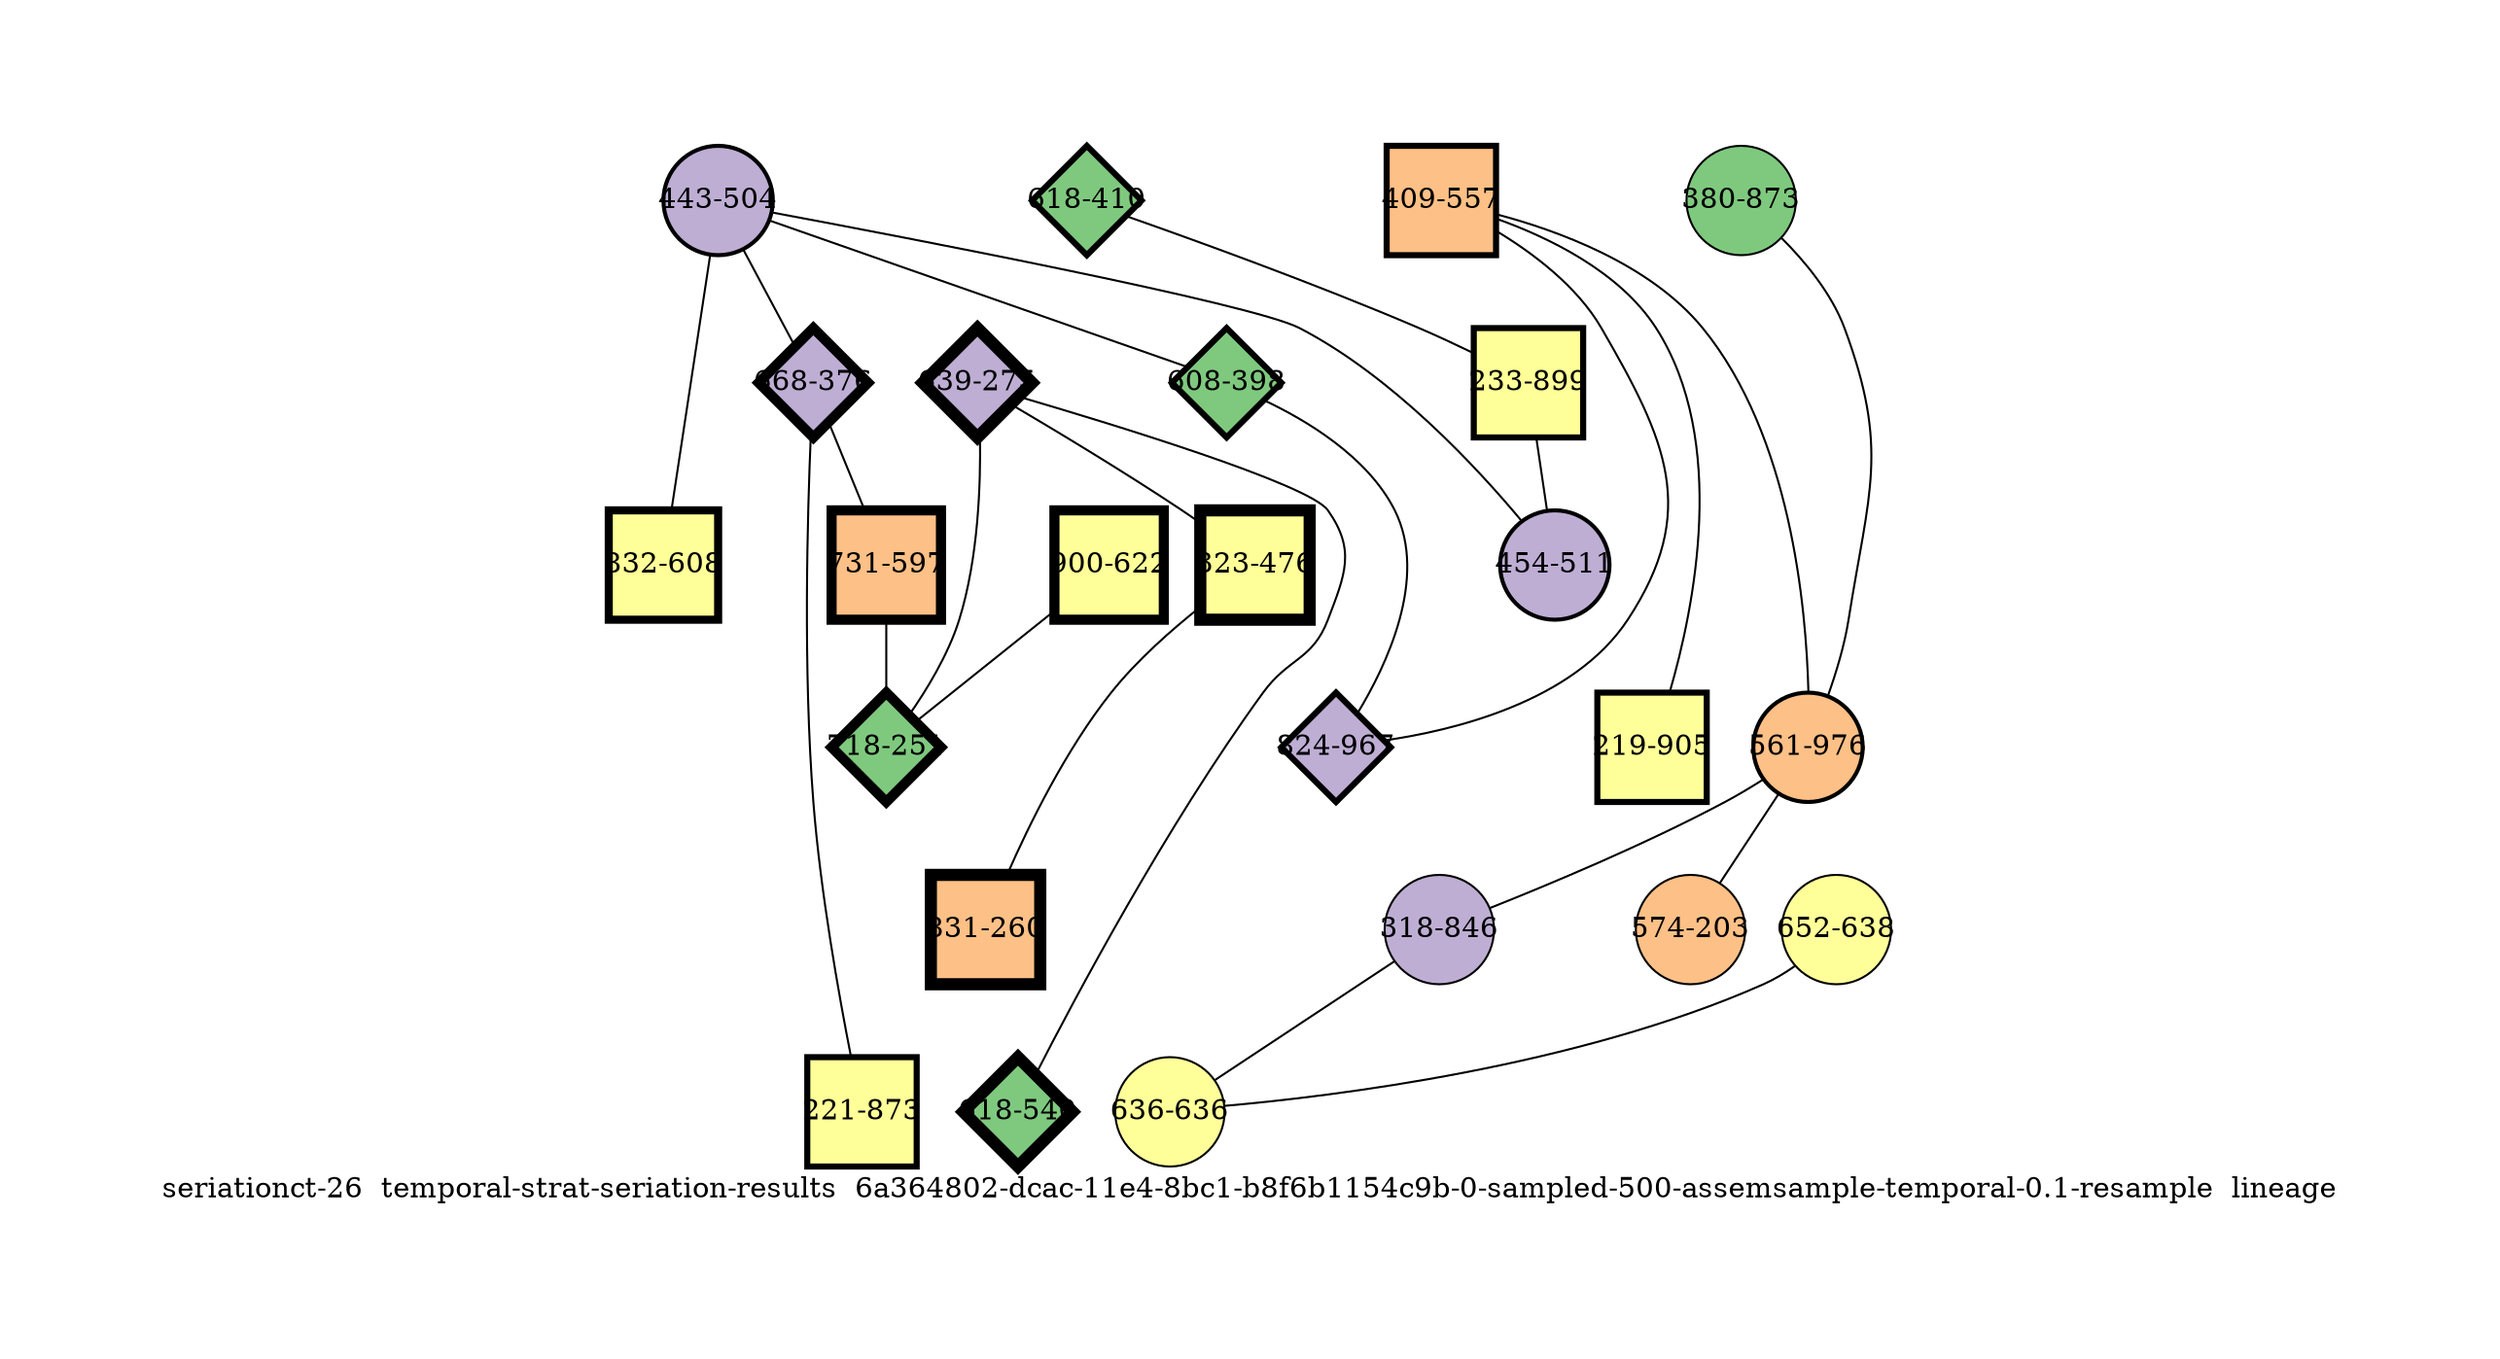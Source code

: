 strict graph "seriationct-26  temporal-strat-seriation-results  6a364802-dcac-11e4-8bc1-b8f6b1154c9b-0-sampled-500-assemsample-temporal-0.1-resample  lineage" {
labelloc=b;
ratio=auto;
pad="1.0";
label="seriationct-26  temporal-strat-seriation-results  6a364802-dcac-11e4-8bc1-b8f6b1154c9b-0-sampled-500-assemsample-temporal-0.1-resample  lineage";
node [width="0.75", style=filled, fixedsize=true, height="0.75", shape=circle, label=""];
0 [xCoordinate="504.0", appears_in_slice=2, yCoordinate="443.0", colorscheme=accent6, lineage_id=0, short_label="443-504", label="443-504", shape=circle, cluster_id=1, fillcolor=2, size="500.0", id=0, penwidth="2.0"];
1 [xCoordinate="410.0", appears_in_slice=3, yCoordinate="618.0", colorscheme=accent6, lineage_id=2, short_label="618-410", label="618-410", shape=diamond, cluster_id=0, fillcolor=1, size="500.0", id=1, penwidth="3.0"];
2 [xCoordinate="376.0", appears_in_slice=5, yCoordinate="668.0", colorscheme=accent6, lineage_id=2, short_label="668-376", label="668-376", shape=diamond, cluster_id=1, fillcolor=2, size="500.0", id=2, penwidth="5.0"];
3 [xCoordinate="557.0", appears_in_slice=3, yCoordinate="409.0", colorscheme=accent6, lineage_id=1, short_label="409-557", label="409-557", shape=square, cluster_id=2, fillcolor=3, size="500.0", id=6, penwidth="3.0"];
4 [xCoordinate="873.0", appears_in_slice=1, yCoordinate="380.0", colorscheme=accent6, lineage_id=0, short_label="380-873", label="380-873", shape=circle, cluster_id=0, fillcolor=1, size="500.0", id=4, penwidth="1.0"];
5 [xCoordinate="398.0", appears_in_slice=3, yCoordinate="608.0", colorscheme=accent6, lineage_id=2, short_label="608-398", label="608-398", shape=diamond, cluster_id=0, fillcolor=1, size="500.0", id=5, penwidth="3.0"];
6 [xCoordinate="597.0", appears_in_slice=5, yCoordinate="731.0", colorscheme=accent6, lineage_id=1, short_label="731-597", label="731-597", shape=square, cluster_id=2, fillcolor=3, size="500.0", id=7, penwidth="5.0"];
7 [xCoordinate="275.0", appears_in_slice=6, yCoordinate="639.0", colorscheme=accent6, lineage_id=2, short_label="639-275", label="639-275", shape=diamond, cluster_id=1, fillcolor=2, size="500.0", id=8, penwidth="6.0"];
8 [xCoordinate="638.0", appears_in_slice=1, yCoordinate="652.0", colorscheme=accent6, lineage_id=0, short_label="652-638", label="652-638", shape=circle, cluster_id=3, fillcolor=4, size="500.0", id=9, penwidth="1.0"];
9 [xCoordinate="476.0", appears_in_slice=6, yCoordinate="323.0", colorscheme=accent6, lineage_id=1, short_label="323-476", label="323-476", shape=square, cluster_id=3, fillcolor=4, size="500.0", id=10, penwidth="6.0"];
10 [xCoordinate="976.0", appears_in_slice=2, yCoordinate="561.0", colorscheme=accent6, lineage_id=0, short_label="561-976", label="561-976", shape=circle, cluster_id=2, fillcolor=3, size="500.0", id=3, penwidth="2.0"];
11 [xCoordinate="873.0", appears_in_slice=3, yCoordinate="221.0", colorscheme=accent6, lineage_id=1, short_label="221-873", label="221-873", shape=square, cluster_id=3, fillcolor=4, size="500.0", id=12, penwidth="3.0"];
12 [xCoordinate="905.0", appears_in_slice=3, yCoordinate="219.0", colorscheme=accent6, lineage_id=1, short_label="219-905", label="219-905", shape=square, cluster_id=3, fillcolor=4, size="500.0", id=13, penwidth="3.0"];
13 [xCoordinate="846.0", appears_in_slice=1, yCoordinate="318.0", colorscheme=accent6, lineage_id=0, short_label="318-846", label="318-846", shape=circle, cluster_id=1, fillcolor=2, size="500.0", id=14, penwidth="1.0"];
14 [xCoordinate="636.0", appears_in_slice=1, yCoordinate="636.0", colorscheme=accent6, lineage_id=0, short_label="636-636", label="636-636", shape=circle, cluster_id=3, fillcolor=4, size="500.0", id=15, penwidth="1.0"];
15 [xCoordinate="967.0", appears_in_slice=3, yCoordinate="824.0", colorscheme=accent6, lineage_id=2, short_label="824-967", label="824-967", shape=diamond, cluster_id=1, fillcolor=2, size="500.0", id=16, penwidth="3.0"];
16 [xCoordinate="260.0", appears_in_slice=6, yCoordinate="831.0", colorscheme=accent6, lineage_id=1, short_label="831-260", label="831-260", shape=square, cluster_id=2, fillcolor=3, size="500.0", id=23, penwidth="6.0"];
17 [xCoordinate="899.0", appears_in_slice=3, yCoordinate="233.0", colorscheme=accent6, lineage_id=1, short_label="233-899", label="233-899", shape=square, cluster_id=3, fillcolor=4, size="500.0", id=17, penwidth="3.0"];
18 [xCoordinate="608.0", appears_in_slice=4, yCoordinate="832.0", colorscheme=accent6, lineage_id=1, short_label="832-608", label="832-608", shape=square, cluster_id=3, fillcolor=4, size="500.0", id=20, penwidth="4.0"];
19 [xCoordinate="511.0", appears_in_slice=2, yCoordinate="454.0", colorscheme=accent6, lineage_id=0, short_label="454-511", label="454-511", shape=circle, cluster_id=1, fillcolor=2, size="500.0", id=19, penwidth="2.0"];
20 [xCoordinate="203.0", appears_in_slice=1, yCoordinate="574.0", colorscheme=accent6, lineage_id=0, short_label="574-203", label="574-203", shape=circle, cluster_id=2, fillcolor=3, size="500.0", id=18, penwidth="1.0"];
21 [xCoordinate="622.0", appears_in_slice=5, yCoordinate="900.0", colorscheme=accent6, lineage_id=1, short_label="900-622", label="900-622", shape=square, cluster_id=3, fillcolor=4, size="500.0", id=21, penwidth="5.0"];
22 [xCoordinate="540.0", appears_in_slice=6, yCoordinate="618.0", colorscheme=accent6, lineage_id=2, short_label="618-540", label="618-540", shape=diamond, cluster_id=0, fillcolor=1, size="500.0", id=22, penwidth="6.0"];
23 [xCoordinate="251.0", appears_in_slice=5, yCoordinate="718.0", colorscheme=accent6, lineage_id=2, short_label="718-251", label="718-251", shape=diamond, cluster_id=0, fillcolor=1, size="500.0", id=11, penwidth="5.0"];
0 -- 18  [inverseweight="2.13788470822", weight="0.46775207108"];
0 -- 2  [inverseweight="1.82786341112", weight="0.547086830403"];
0 -- 19  [inverseweight="12.5550490238", weight="0.079649231007"];
0 -- 5  [inverseweight="1.93780983212", weight="0.516046509532"];
1 -- 17  [inverseweight="63.5000635001", weight="0.015748015748"];
2 -- 11  [inverseweight="2.24992519123", weight="0.444459221977"];
2 -- 6  [inverseweight="1.5127087058", weight="0.661065806104"];
3 -- 10  [inverseweight="3.37360719859", weight="0.296418622897"];
3 -- 12  [inverseweight="12.2132992187", weight="0.0818779579618"];
3 -- 15  [inverseweight="2.36719711502", weight="0.422440528359"];
4 -- 10  [inverseweight="1.40184222182", weight="0.713347040367"];
5 -- 15  [inverseweight="24.1684122261", weight="0.0413763217312"];
6 -- 23  [inverseweight="25.189636093", weight="0.0396988664826"];
7 -- 9  [inverseweight="46.0287308949", weight="0.0217255609824"];
7 -- 22  [inverseweight="4.43085544504", weight="0.225690052949"];
7 -- 23  [inverseweight="2.60791881512", weight="0.383447519225"];
8 -- 14  [inverseweight="16.1542667438", weight="0.0619031501622"];
9 -- 16  [inverseweight="4.36120226658", weight="0.229294570367"];
10 -- 20  [inverseweight="1.55222624713", weight="0.644235981609"];
10 -- 13  [inverseweight="1.75690768533", weight="0.569181869001"];
13 -- 14  [inverseweight="1.92108865898", weight="0.520538183038"];
17 -- 19  [inverseweight="6.07860618465", weight="0.164511397781"];
21 -- 23  [inverseweight="20.9060502502", weight="0.0478330429724"];
}
